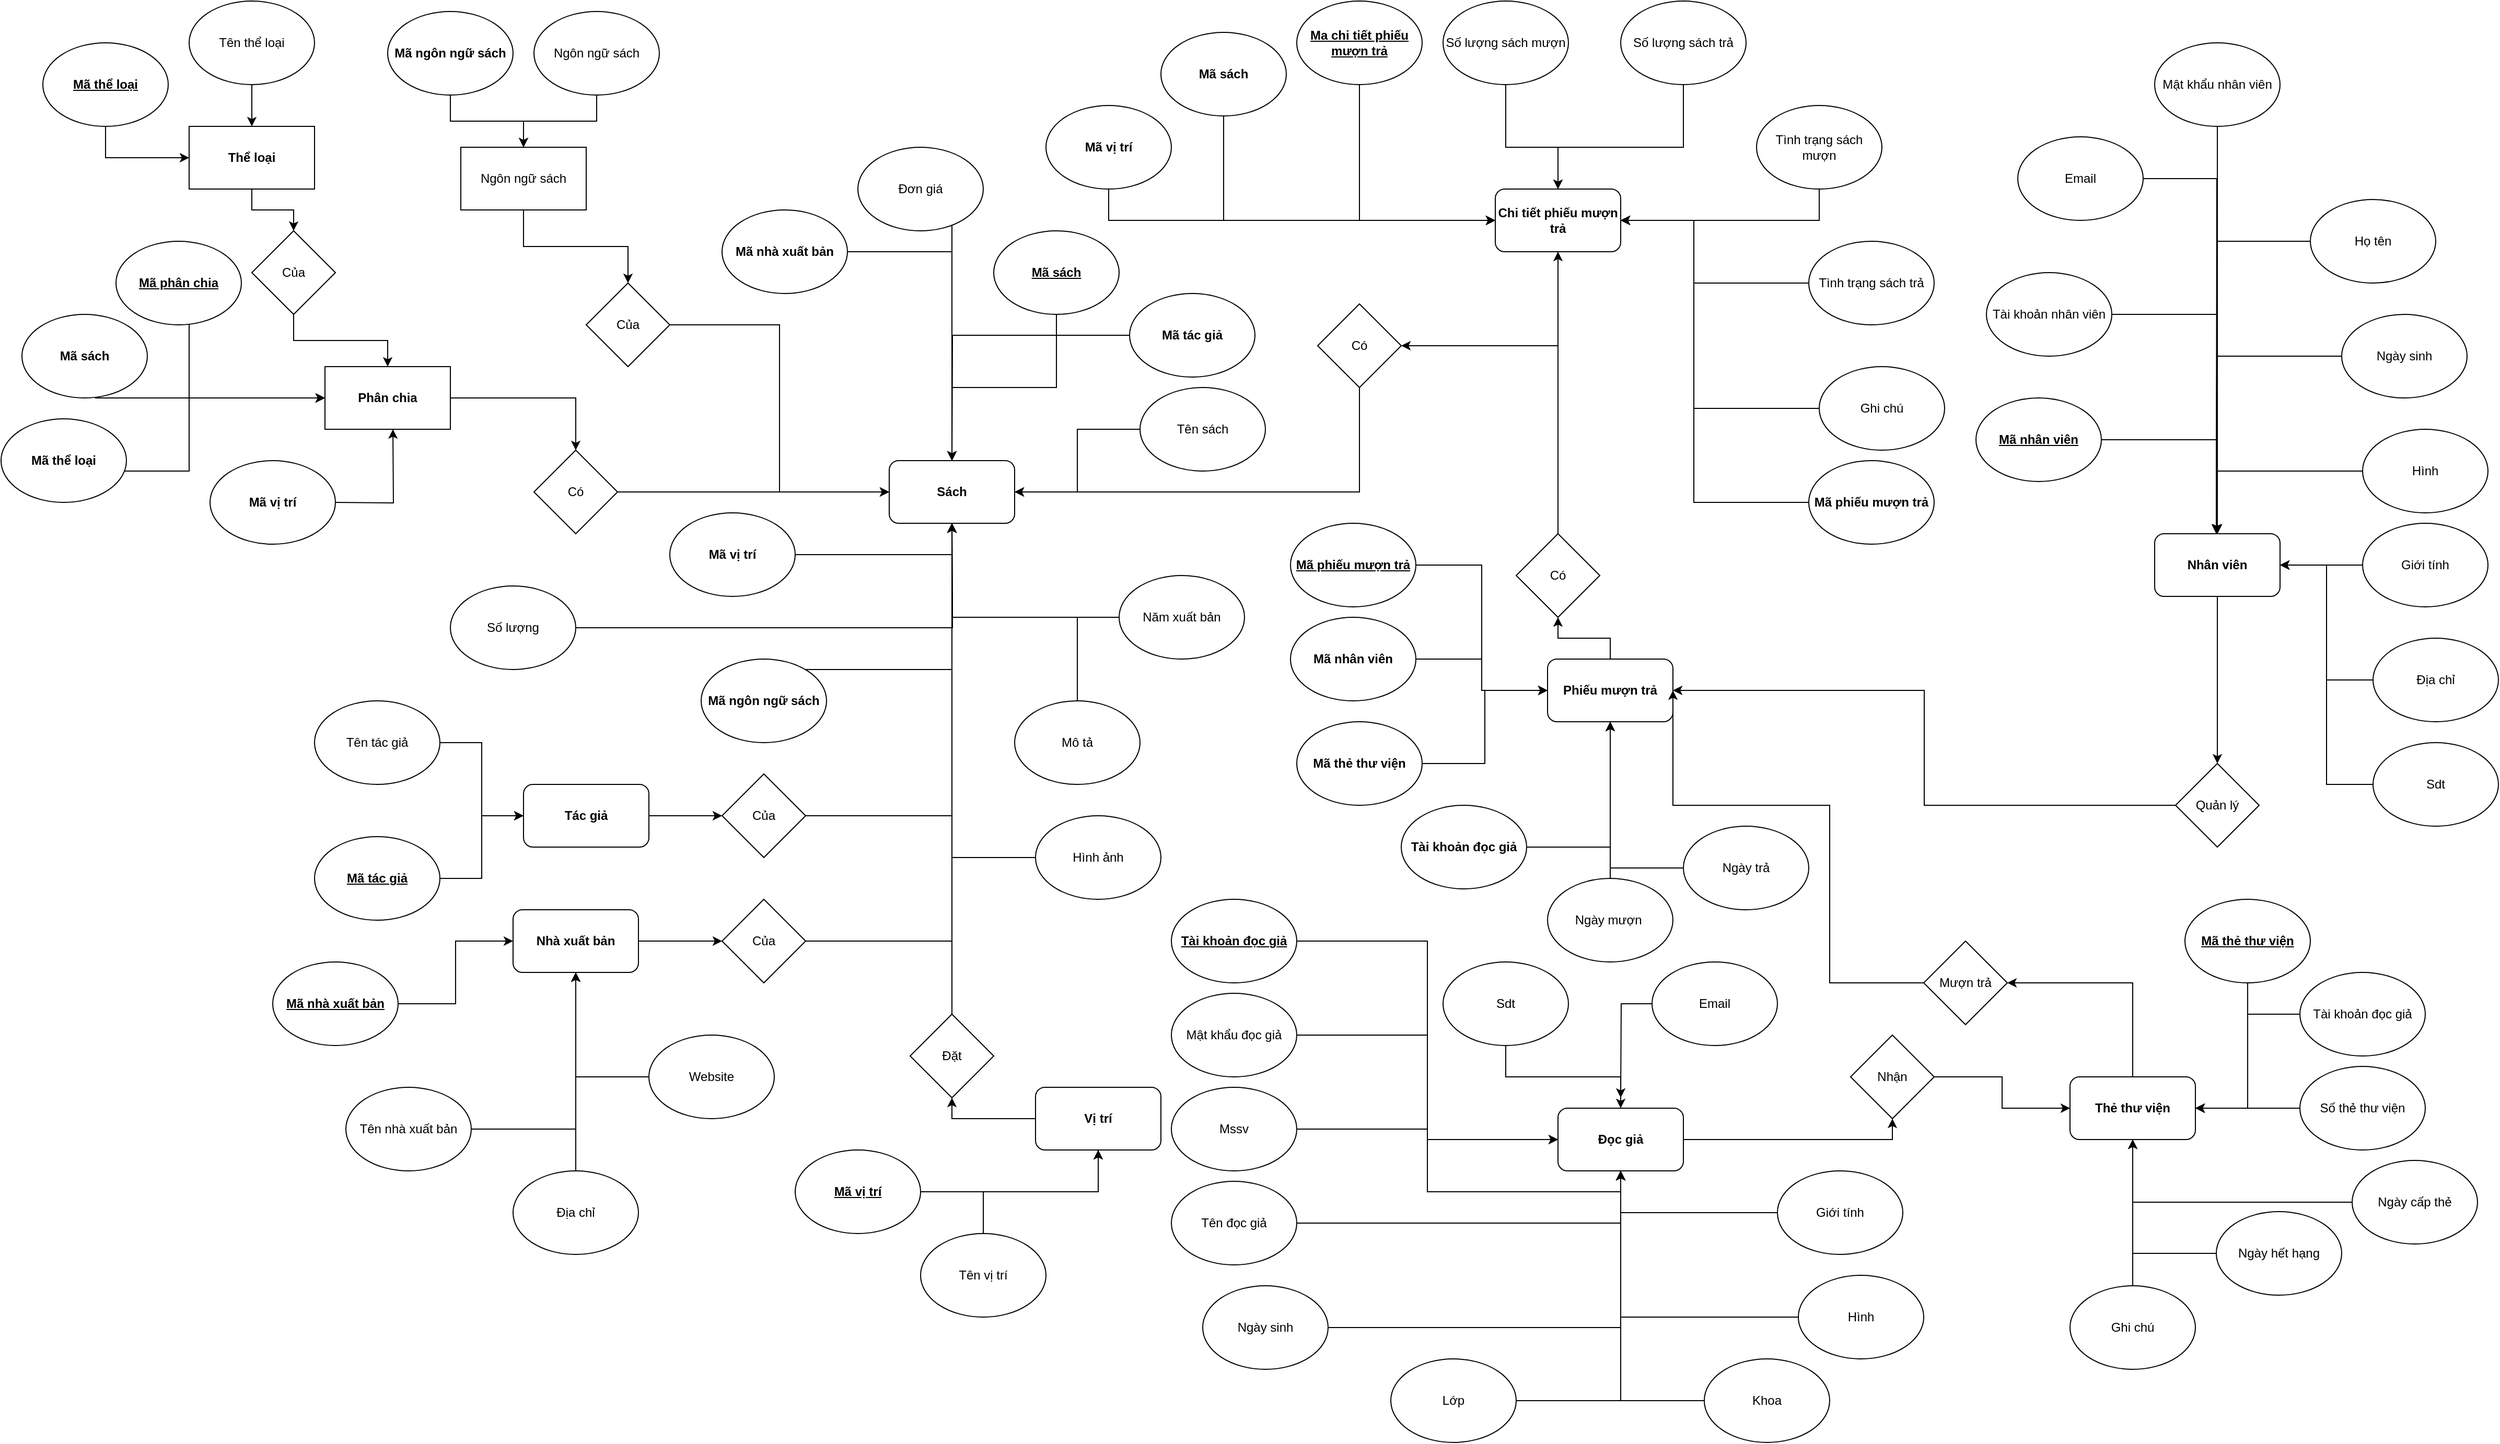 <mxfile version="22.0.8" type="github">
  <diagram name="Trang-1" id="xD8UBRLyf0xKCm8W2qHT">
    <mxGraphModel dx="3452" dy="1348" grid="1" gridSize="10" guides="1" tooltips="1" connect="1" arrows="1" fold="1" page="1" pageScale="1" pageWidth="827" pageHeight="1169" math="0" shadow="0">
      <root>
        <mxCell id="0" />
        <mxCell id="1" parent="0" />
        <mxCell id="CL3HyZAQwlX3TTWegW_m-13" style="edgeStyle=orthogonalEdgeStyle;rounded=0;orthogonalLoop=1;jettySize=auto;html=1;" edge="1" parent="1" source="CL3HyZAQwlX3TTWegW_m-1" target="CL3HyZAQwlX3TTWegW_m-5">
          <mxGeometry relative="1" as="geometry" />
        </mxCell>
        <mxCell id="CL3HyZAQwlX3TTWegW_m-1" value="&lt;b&gt;Thể loại&lt;/b&gt;" style="rounded=0;whiteSpace=wrap;html=1;" vertex="1" parent="1">
          <mxGeometry x="-640" y="130" width="120" height="60" as="geometry" />
        </mxCell>
        <mxCell id="CL3HyZAQwlX3TTWegW_m-12" style="edgeStyle=orthogonalEdgeStyle;rounded=0;orthogonalLoop=1;jettySize=auto;html=1;entryX=0.5;entryY=0;entryDx=0;entryDy=0;" edge="1" parent="1" source="CL3HyZAQwlX3TTWegW_m-2" target="CL3HyZAQwlX3TTWegW_m-1">
          <mxGeometry relative="1" as="geometry" />
        </mxCell>
        <mxCell id="CL3HyZAQwlX3TTWegW_m-2" value="Tên thể loại" style="ellipse;whiteSpace=wrap;html=1;" vertex="1" parent="1">
          <mxGeometry x="-640" y="10" width="120" height="80" as="geometry" />
        </mxCell>
        <mxCell id="CL3HyZAQwlX3TTWegW_m-11" style="edgeStyle=orthogonalEdgeStyle;rounded=0;orthogonalLoop=1;jettySize=auto;html=1;entryX=0;entryY=0.5;entryDx=0;entryDy=0;" edge="1" parent="1" source="CL3HyZAQwlX3TTWegW_m-4" target="CL3HyZAQwlX3TTWegW_m-1">
          <mxGeometry relative="1" as="geometry">
            <Array as="points">
              <mxPoint x="-720" y="160" />
            </Array>
          </mxGeometry>
        </mxCell>
        <mxCell id="CL3HyZAQwlX3TTWegW_m-4" value="&lt;u&gt;&lt;b&gt;Mã thể loại&lt;/b&gt;&lt;/u&gt;" style="ellipse;whiteSpace=wrap;html=1;" vertex="1" parent="1">
          <mxGeometry x="-780" y="50" width="120" height="80" as="geometry" />
        </mxCell>
        <mxCell id="CL3HyZAQwlX3TTWegW_m-14" style="edgeStyle=orthogonalEdgeStyle;rounded=0;orthogonalLoop=1;jettySize=auto;html=1;" edge="1" parent="1" source="CL3HyZAQwlX3TTWegW_m-5" target="CL3HyZAQwlX3TTWegW_m-6">
          <mxGeometry relative="1" as="geometry" />
        </mxCell>
        <mxCell id="CL3HyZAQwlX3TTWegW_m-5" value="Của" style="rhombus;whiteSpace=wrap;html=1;" vertex="1" parent="1">
          <mxGeometry x="-580" y="230" width="80" height="80" as="geometry" />
        </mxCell>
        <mxCell id="CL3HyZAQwlX3TTWegW_m-42" style="edgeStyle=orthogonalEdgeStyle;rounded=0;orthogonalLoop=1;jettySize=auto;html=1;" edge="1" parent="1" source="CL3HyZAQwlX3TTWegW_m-6" target="CL3HyZAQwlX3TTWegW_m-41">
          <mxGeometry relative="1" as="geometry" />
        </mxCell>
        <mxCell id="CL3HyZAQwlX3TTWegW_m-6" value="&lt;b&gt;Phân chia&lt;/b&gt;" style="rounded=0;whiteSpace=wrap;html=1;" vertex="1" parent="1">
          <mxGeometry x="-510" y="360" width="120" height="60" as="geometry" />
        </mxCell>
        <mxCell id="CL3HyZAQwlX3TTWegW_m-15" style="edgeStyle=orthogonalEdgeStyle;rounded=0;orthogonalLoop=1;jettySize=auto;html=1;entryX=0;entryY=0.5;entryDx=0;entryDy=0;" edge="1" parent="1" source="CL3HyZAQwlX3TTWegW_m-7" target="CL3HyZAQwlX3TTWegW_m-6">
          <mxGeometry relative="1" as="geometry">
            <Array as="points">
              <mxPoint x="-640" y="390" />
            </Array>
          </mxGeometry>
        </mxCell>
        <mxCell id="CL3HyZAQwlX3TTWegW_m-7" value="&lt;b&gt;&lt;u&gt;Mã phân chia&lt;/u&gt;&lt;/b&gt;" style="ellipse;whiteSpace=wrap;html=1;" vertex="1" parent="1">
          <mxGeometry x="-710" y="240" width="120" height="80" as="geometry" />
        </mxCell>
        <mxCell id="CL3HyZAQwlX3TTWegW_m-16" style="edgeStyle=orthogonalEdgeStyle;rounded=0;orthogonalLoop=1;jettySize=auto;html=1;" edge="1" parent="1">
          <mxGeometry relative="1" as="geometry">
            <mxPoint x="-510" y="390" as="targetPoint" />
            <mxPoint x="-730" y="390" as="sourcePoint" />
          </mxGeometry>
        </mxCell>
        <mxCell id="CL3HyZAQwlX3TTWegW_m-8" value="&lt;b&gt;Mã sách&lt;/b&gt;" style="ellipse;whiteSpace=wrap;html=1;" vertex="1" parent="1">
          <mxGeometry x="-800" y="310" width="120" height="80" as="geometry" />
        </mxCell>
        <mxCell id="CL3HyZAQwlX3TTWegW_m-17" style="edgeStyle=orthogonalEdgeStyle;rounded=0;orthogonalLoop=1;jettySize=auto;html=1;entryX=0;entryY=0.5;entryDx=0;entryDy=0;" edge="1" parent="1" source="CL3HyZAQwlX3TTWegW_m-9" target="CL3HyZAQwlX3TTWegW_m-6">
          <mxGeometry relative="1" as="geometry">
            <Array as="points">
              <mxPoint x="-640" y="460" />
              <mxPoint x="-640" y="390" />
            </Array>
          </mxGeometry>
        </mxCell>
        <mxCell id="CL3HyZAQwlX3TTWegW_m-9" value="&lt;b&gt;Mã thể loại&lt;/b&gt;" style="ellipse;whiteSpace=wrap;html=1;" vertex="1" parent="1">
          <mxGeometry x="-820" y="410" width="120" height="80" as="geometry" />
        </mxCell>
        <mxCell id="CL3HyZAQwlX3TTWegW_m-19" style="edgeStyle=orthogonalEdgeStyle;rounded=0;orthogonalLoop=1;jettySize=auto;html=1;entryX=0.5;entryY=1;entryDx=0;entryDy=0;" edge="1" parent="1">
          <mxGeometry relative="1" as="geometry">
            <mxPoint x="-500" y="490" as="sourcePoint" />
            <mxPoint x="-445" y="420" as="targetPoint" />
          </mxGeometry>
        </mxCell>
        <mxCell id="CL3HyZAQwlX3TTWegW_m-10" value="&lt;b&gt;Mã vị trí&lt;/b&gt;" style="ellipse;whiteSpace=wrap;html=1;" vertex="1" parent="1">
          <mxGeometry x="-620" y="450" width="120" height="80" as="geometry" />
        </mxCell>
        <mxCell id="CL3HyZAQwlX3TTWegW_m-38" style="edgeStyle=orthogonalEdgeStyle;rounded=0;orthogonalLoop=1;jettySize=auto;html=1;" edge="1" parent="1" source="CL3HyZAQwlX3TTWegW_m-20" target="CL3HyZAQwlX3TTWegW_m-37">
          <mxGeometry relative="1" as="geometry" />
        </mxCell>
        <mxCell id="CL3HyZAQwlX3TTWegW_m-20" value="Ngôn ngữ sách" style="rounded=0;whiteSpace=wrap;html=1;" vertex="1" parent="1">
          <mxGeometry x="-380" y="150" width="120" height="60" as="geometry" />
        </mxCell>
        <mxCell id="CL3HyZAQwlX3TTWegW_m-35" style="edgeStyle=orthogonalEdgeStyle;rounded=0;orthogonalLoop=1;jettySize=auto;html=1;" edge="1" parent="1" source="CL3HyZAQwlX3TTWegW_m-21" target="CL3HyZAQwlX3TTWegW_m-20">
          <mxGeometry relative="1" as="geometry" />
        </mxCell>
        <mxCell id="CL3HyZAQwlX3TTWegW_m-21" value="&lt;b&gt;Mã ngôn ngữ sách&lt;/b&gt;" style="ellipse;whiteSpace=wrap;html=1;" vertex="1" parent="1">
          <mxGeometry x="-450" y="20" width="120" height="80" as="geometry" />
        </mxCell>
        <mxCell id="CL3HyZAQwlX3TTWegW_m-36" style="edgeStyle=orthogonalEdgeStyle;rounded=0;orthogonalLoop=1;jettySize=auto;html=1;entryX=0.5;entryY=0;entryDx=0;entryDy=0;" edge="1" parent="1" source="CL3HyZAQwlX3TTWegW_m-22" target="CL3HyZAQwlX3TTWegW_m-20">
          <mxGeometry relative="1" as="geometry" />
        </mxCell>
        <mxCell id="CL3HyZAQwlX3TTWegW_m-22" value="Ngôn ngữ sách" style="ellipse;whiteSpace=wrap;html=1;" vertex="1" parent="1">
          <mxGeometry x="-310" y="20" width="120" height="80" as="geometry" />
        </mxCell>
        <mxCell id="CL3HyZAQwlX3TTWegW_m-23" value="&lt;b&gt;Sách&lt;/b&gt;" style="rounded=1;whiteSpace=wrap;html=1;" vertex="1" parent="1">
          <mxGeometry x="30" y="450" width="120" height="60" as="geometry" />
        </mxCell>
        <mxCell id="CL3HyZAQwlX3TTWegW_m-47" style="edgeStyle=orthogonalEdgeStyle;rounded=0;orthogonalLoop=1;jettySize=auto;html=1;entryX=0.5;entryY=0;entryDx=0;entryDy=0;" edge="1" parent="1" source="CL3HyZAQwlX3TTWegW_m-24" target="CL3HyZAQwlX3TTWegW_m-23">
          <mxGeometry relative="1" as="geometry" />
        </mxCell>
        <mxCell id="CL3HyZAQwlX3TTWegW_m-24" value="&lt;b&gt;&lt;u&gt;Mã sách&lt;/u&gt;&lt;/b&gt;" style="ellipse;whiteSpace=wrap;html=1;" vertex="1" parent="1">
          <mxGeometry x="130" y="230" width="120" height="80" as="geometry" />
        </mxCell>
        <mxCell id="CL3HyZAQwlX3TTWegW_m-48" style="edgeStyle=orthogonalEdgeStyle;rounded=0;orthogonalLoop=1;jettySize=auto;html=1;" edge="1" parent="1" source="CL3HyZAQwlX3TTWegW_m-25">
          <mxGeometry relative="1" as="geometry">
            <mxPoint x="90" y="450" as="targetPoint" />
          </mxGeometry>
        </mxCell>
        <mxCell id="CL3HyZAQwlX3TTWegW_m-25" value="&lt;b&gt;Mã tác giả&lt;/b&gt;" style="ellipse;whiteSpace=wrap;html=1;" vertex="1" parent="1">
          <mxGeometry x="260" y="290" width="120" height="80" as="geometry" />
        </mxCell>
        <mxCell id="CL3HyZAQwlX3TTWegW_m-49" style="edgeStyle=orthogonalEdgeStyle;rounded=0;orthogonalLoop=1;jettySize=auto;html=1;" edge="1" parent="1" source="CL3HyZAQwlX3TTWegW_m-26" target="CL3HyZAQwlX3TTWegW_m-23">
          <mxGeometry relative="1" as="geometry" />
        </mxCell>
        <mxCell id="CL3HyZAQwlX3TTWegW_m-26" value="Tên sách" style="ellipse;whiteSpace=wrap;html=1;" vertex="1" parent="1">
          <mxGeometry x="270" y="380" width="120" height="80" as="geometry" />
        </mxCell>
        <mxCell id="CL3HyZAQwlX3TTWegW_m-50" style="edgeStyle=orthogonalEdgeStyle;rounded=0;orthogonalLoop=1;jettySize=auto;html=1;exitX=0;exitY=0.5;exitDx=0;exitDy=0;" edge="1" parent="1" source="CL3HyZAQwlX3TTWegW_m-27">
          <mxGeometry relative="1" as="geometry">
            <mxPoint x="190" y="620" as="sourcePoint" />
            <mxPoint x="90" y="510" as="targetPoint" />
          </mxGeometry>
        </mxCell>
        <mxCell id="CL3HyZAQwlX3TTWegW_m-27" value="Năm xuất bản" style="ellipse;whiteSpace=wrap;html=1;" vertex="1" parent="1">
          <mxGeometry x="250" y="560" width="120" height="80" as="geometry" />
        </mxCell>
        <mxCell id="CL3HyZAQwlX3TTWegW_m-46" style="edgeStyle=orthogonalEdgeStyle;rounded=0;orthogonalLoop=1;jettySize=auto;html=1;entryX=0.5;entryY=0;entryDx=0;entryDy=0;" edge="1" parent="1" source="CL3HyZAQwlX3TTWegW_m-28" target="CL3HyZAQwlX3TTWegW_m-23">
          <mxGeometry relative="1" as="geometry">
            <Array as="points">
              <mxPoint x="90" y="280" />
              <mxPoint x="90" y="280" />
            </Array>
          </mxGeometry>
        </mxCell>
        <mxCell id="CL3HyZAQwlX3TTWegW_m-28" value="Đơn giá" style="ellipse;whiteSpace=wrap;html=1;" vertex="1" parent="1">
          <mxGeometry y="150" width="120" height="80" as="geometry" />
        </mxCell>
        <mxCell id="CL3HyZAQwlX3TTWegW_m-54" style="edgeStyle=orthogonalEdgeStyle;rounded=0;orthogonalLoop=1;jettySize=auto;html=1;entryX=0.5;entryY=1;entryDx=0;entryDy=0;" edge="1" parent="1" source="CL3HyZAQwlX3TTWegW_m-29" target="CL3HyZAQwlX3TTWegW_m-23">
          <mxGeometry relative="1" as="geometry" />
        </mxCell>
        <mxCell id="CL3HyZAQwlX3TTWegW_m-29" value="Hình ảnh" style="ellipse;whiteSpace=wrap;html=1;" vertex="1" parent="1">
          <mxGeometry x="170" y="790" width="120" height="80" as="geometry" />
        </mxCell>
        <mxCell id="CL3HyZAQwlX3TTWegW_m-51" style="edgeStyle=orthogonalEdgeStyle;rounded=0;orthogonalLoop=1;jettySize=auto;html=1;entryX=0.5;entryY=1;entryDx=0;entryDy=0;" edge="1" parent="1" source="CL3HyZAQwlX3TTWegW_m-30" target="CL3HyZAQwlX3TTWegW_m-23">
          <mxGeometry relative="1" as="geometry">
            <Array as="points">
              <mxPoint x="210" y="600" />
              <mxPoint x="90" y="600" />
            </Array>
          </mxGeometry>
        </mxCell>
        <mxCell id="CL3HyZAQwlX3TTWegW_m-30" value="Mô tả" style="ellipse;whiteSpace=wrap;html=1;" vertex="1" parent="1">
          <mxGeometry x="150" y="680" width="120" height="80" as="geometry" />
        </mxCell>
        <mxCell id="CL3HyZAQwlX3TTWegW_m-55" style="edgeStyle=orthogonalEdgeStyle;rounded=0;orthogonalLoop=1;jettySize=auto;html=1;" edge="1" parent="1" source="CL3HyZAQwlX3TTWegW_m-31">
          <mxGeometry relative="1" as="geometry">
            <mxPoint x="90" y="510" as="targetPoint" />
          </mxGeometry>
        </mxCell>
        <mxCell id="CL3HyZAQwlX3TTWegW_m-31" value="Số lượng" style="ellipse;whiteSpace=wrap;html=1;" vertex="1" parent="1">
          <mxGeometry x="-390" y="570" width="120" height="80" as="geometry" />
        </mxCell>
        <mxCell id="CL3HyZAQwlX3TTWegW_m-52" style="edgeStyle=orthogonalEdgeStyle;rounded=0;orthogonalLoop=1;jettySize=auto;html=1;entryX=0.5;entryY=1;entryDx=0;entryDy=0;" edge="1" parent="1" source="CL3HyZAQwlX3TTWegW_m-32" target="CL3HyZAQwlX3TTWegW_m-23">
          <mxGeometry relative="1" as="geometry">
            <Array as="points">
              <mxPoint x="90" y="650" />
              <mxPoint x="90" y="650" />
            </Array>
          </mxGeometry>
        </mxCell>
        <mxCell id="CL3HyZAQwlX3TTWegW_m-32" value="&lt;b&gt;Mã ngôn ngữ sách&lt;/b&gt;" style="ellipse;whiteSpace=wrap;html=1;" vertex="1" parent="1">
          <mxGeometry x="-150" y="640" width="120" height="80" as="geometry" />
        </mxCell>
        <mxCell id="CL3HyZAQwlX3TTWegW_m-53" style="edgeStyle=orthogonalEdgeStyle;rounded=0;orthogonalLoop=1;jettySize=auto;html=1;entryX=0.5;entryY=1;entryDx=0;entryDy=0;" edge="1" parent="1" source="CL3HyZAQwlX3TTWegW_m-33" target="CL3HyZAQwlX3TTWegW_m-23">
          <mxGeometry relative="1" as="geometry" />
        </mxCell>
        <mxCell id="CL3HyZAQwlX3TTWegW_m-33" value="&lt;b&gt;Mã vị trí&lt;/b&gt;" style="ellipse;whiteSpace=wrap;html=1;" vertex="1" parent="1">
          <mxGeometry x="-180" y="500" width="120" height="80" as="geometry" />
        </mxCell>
        <mxCell id="CL3HyZAQwlX3TTWegW_m-45" style="edgeStyle=orthogonalEdgeStyle;rounded=0;orthogonalLoop=1;jettySize=auto;html=1;" edge="1" parent="1" source="CL3HyZAQwlX3TTWegW_m-34" target="CL3HyZAQwlX3TTWegW_m-23">
          <mxGeometry relative="1" as="geometry" />
        </mxCell>
        <mxCell id="CL3HyZAQwlX3TTWegW_m-34" value="&lt;b&gt;Mã nhà xuất bản&lt;/b&gt;" style="ellipse;whiteSpace=wrap;html=1;" vertex="1" parent="1">
          <mxGeometry x="-130" y="210" width="120" height="80" as="geometry" />
        </mxCell>
        <mxCell id="CL3HyZAQwlX3TTWegW_m-39" style="edgeStyle=orthogonalEdgeStyle;rounded=0;orthogonalLoop=1;jettySize=auto;html=1;entryX=0;entryY=0.5;entryDx=0;entryDy=0;" edge="1" parent="1" source="CL3HyZAQwlX3TTWegW_m-37" target="CL3HyZAQwlX3TTWegW_m-23">
          <mxGeometry relative="1" as="geometry" />
        </mxCell>
        <mxCell id="CL3HyZAQwlX3TTWegW_m-37" value="Của" style="rhombus;whiteSpace=wrap;html=1;" vertex="1" parent="1">
          <mxGeometry x="-260" y="280" width="80" height="80" as="geometry" />
        </mxCell>
        <mxCell id="CL3HyZAQwlX3TTWegW_m-44" style="edgeStyle=orthogonalEdgeStyle;rounded=0;orthogonalLoop=1;jettySize=auto;html=1;entryX=0;entryY=0.5;entryDx=0;entryDy=0;" edge="1" parent="1" source="CL3HyZAQwlX3TTWegW_m-41" target="CL3HyZAQwlX3TTWegW_m-23">
          <mxGeometry relative="1" as="geometry" />
        </mxCell>
        <mxCell id="CL3HyZAQwlX3TTWegW_m-41" value="Có" style="rhombus;whiteSpace=wrap;html=1;" vertex="1" parent="1">
          <mxGeometry x="-310" y="440" width="80" height="80" as="geometry" />
        </mxCell>
        <mxCell id="CL3HyZAQwlX3TTWegW_m-82" style="edgeStyle=orthogonalEdgeStyle;rounded=0;orthogonalLoop=1;jettySize=auto;html=1;entryX=0;entryY=0.5;entryDx=0;entryDy=0;" edge="1" parent="1" source="CL3HyZAQwlX3TTWegW_m-56" target="CL3HyZAQwlX3TTWegW_m-79">
          <mxGeometry relative="1" as="geometry" />
        </mxCell>
        <mxCell id="CL3HyZAQwlX3TTWegW_m-56" value="&lt;b&gt;Tác giả&lt;/b&gt;" style="rounded=1;whiteSpace=wrap;html=1;" vertex="1" parent="1">
          <mxGeometry x="-320" y="760" width="120" height="60" as="geometry" />
        </mxCell>
        <mxCell id="CL3HyZAQwlX3TTWegW_m-60" style="edgeStyle=orthogonalEdgeStyle;rounded=0;orthogonalLoop=1;jettySize=auto;html=1;" edge="1" parent="1" source="CL3HyZAQwlX3TTWegW_m-57" target="CL3HyZAQwlX3TTWegW_m-56">
          <mxGeometry relative="1" as="geometry" />
        </mxCell>
        <mxCell id="CL3HyZAQwlX3TTWegW_m-57" value="&lt;b&gt;&lt;u&gt;Mã tác giả&lt;/u&gt;&lt;/b&gt;" style="ellipse;whiteSpace=wrap;html=1;" vertex="1" parent="1">
          <mxGeometry x="-520" y="810" width="120" height="80" as="geometry" />
        </mxCell>
        <mxCell id="CL3HyZAQwlX3TTWegW_m-59" style="edgeStyle=orthogonalEdgeStyle;rounded=0;orthogonalLoop=1;jettySize=auto;html=1;" edge="1" parent="1" source="CL3HyZAQwlX3TTWegW_m-58" target="CL3HyZAQwlX3TTWegW_m-56">
          <mxGeometry relative="1" as="geometry" />
        </mxCell>
        <mxCell id="CL3HyZAQwlX3TTWegW_m-58" value="Tên tác giả" style="ellipse;whiteSpace=wrap;html=1;" vertex="1" parent="1">
          <mxGeometry x="-520" y="680" width="120" height="80" as="geometry" />
        </mxCell>
        <mxCell id="CL3HyZAQwlX3TTWegW_m-84" style="edgeStyle=orthogonalEdgeStyle;rounded=0;orthogonalLoop=1;jettySize=auto;html=1;" edge="1" parent="1" source="CL3HyZAQwlX3TTWegW_m-61" target="CL3HyZAQwlX3TTWegW_m-80">
          <mxGeometry relative="1" as="geometry" />
        </mxCell>
        <mxCell id="CL3HyZAQwlX3TTWegW_m-61" value="&lt;b&gt;Nhà xuất bản&lt;/b&gt;" style="rounded=1;whiteSpace=wrap;html=1;" vertex="1" parent="1">
          <mxGeometry x="-330" y="880" width="120" height="60" as="geometry" />
        </mxCell>
        <mxCell id="CL3HyZAQwlX3TTWegW_m-68" style="edgeStyle=orthogonalEdgeStyle;rounded=0;orthogonalLoop=1;jettySize=auto;html=1;entryX=0;entryY=0.5;entryDx=0;entryDy=0;" edge="1" parent="1" source="CL3HyZAQwlX3TTWegW_m-62" target="CL3HyZAQwlX3TTWegW_m-61">
          <mxGeometry relative="1" as="geometry" />
        </mxCell>
        <mxCell id="CL3HyZAQwlX3TTWegW_m-62" value="&lt;b&gt;&lt;u&gt;Mã nhà xuất bản&lt;/u&gt;&lt;/b&gt;" style="ellipse;whiteSpace=wrap;html=1;" vertex="1" parent="1">
          <mxGeometry x="-560" y="930" width="120" height="80" as="geometry" />
        </mxCell>
        <mxCell id="CL3HyZAQwlX3TTWegW_m-69" style="edgeStyle=orthogonalEdgeStyle;rounded=0;orthogonalLoop=1;jettySize=auto;html=1;" edge="1" parent="1" source="CL3HyZAQwlX3TTWegW_m-63" target="CL3HyZAQwlX3TTWegW_m-61">
          <mxGeometry relative="1" as="geometry" />
        </mxCell>
        <mxCell id="CL3HyZAQwlX3TTWegW_m-63" value="Tên nhà xuất bản" style="ellipse;whiteSpace=wrap;html=1;" vertex="1" parent="1">
          <mxGeometry x="-490" y="1050" width="120" height="80" as="geometry" />
        </mxCell>
        <mxCell id="CL3HyZAQwlX3TTWegW_m-70" style="edgeStyle=orthogonalEdgeStyle;rounded=0;orthogonalLoop=1;jettySize=auto;html=1;entryX=0.5;entryY=1;entryDx=0;entryDy=0;" edge="1" parent="1" source="CL3HyZAQwlX3TTWegW_m-64" target="CL3HyZAQwlX3TTWegW_m-61">
          <mxGeometry relative="1" as="geometry" />
        </mxCell>
        <mxCell id="CL3HyZAQwlX3TTWegW_m-64" value="Địa chỉ" style="ellipse;whiteSpace=wrap;html=1;" vertex="1" parent="1">
          <mxGeometry x="-330" y="1130" width="120" height="80" as="geometry" />
        </mxCell>
        <mxCell id="CL3HyZAQwlX3TTWegW_m-71" style="edgeStyle=orthogonalEdgeStyle;rounded=0;orthogonalLoop=1;jettySize=auto;html=1;entryX=0.5;entryY=1;entryDx=0;entryDy=0;" edge="1" parent="1" source="CL3HyZAQwlX3TTWegW_m-65" target="CL3HyZAQwlX3TTWegW_m-61">
          <mxGeometry relative="1" as="geometry">
            <mxPoint x="-430" y="1090.0" as="targetPoint" />
          </mxGeometry>
        </mxCell>
        <mxCell id="CL3HyZAQwlX3TTWegW_m-65" value="Website" style="ellipse;whiteSpace=wrap;html=1;" vertex="1" parent="1">
          <mxGeometry x="-200" y="1000" width="120" height="80" as="geometry" />
        </mxCell>
        <mxCell id="CL3HyZAQwlX3TTWegW_m-86" style="edgeStyle=orthogonalEdgeStyle;rounded=0;orthogonalLoop=1;jettySize=auto;html=1;entryX=0.5;entryY=1;entryDx=0;entryDy=0;" edge="1" parent="1" source="CL3HyZAQwlX3TTWegW_m-67" target="CL3HyZAQwlX3TTWegW_m-81">
          <mxGeometry relative="1" as="geometry" />
        </mxCell>
        <mxCell id="CL3HyZAQwlX3TTWegW_m-67" value="&lt;b&gt;Vị trí&lt;/b&gt;" style="rounded=1;whiteSpace=wrap;html=1;" vertex="1" parent="1">
          <mxGeometry x="170" y="1050" width="120" height="60" as="geometry" />
        </mxCell>
        <mxCell id="CL3HyZAQwlX3TTWegW_m-76" style="edgeStyle=orthogonalEdgeStyle;rounded=0;orthogonalLoop=1;jettySize=auto;html=1;entryX=0.5;entryY=1;entryDx=0;entryDy=0;" edge="1" parent="1" source="CL3HyZAQwlX3TTWegW_m-74" target="CL3HyZAQwlX3TTWegW_m-67">
          <mxGeometry relative="1" as="geometry" />
        </mxCell>
        <mxCell id="CL3HyZAQwlX3TTWegW_m-74" value="&lt;b&gt;&lt;u&gt;Mã vị trí&lt;/u&gt;&lt;/b&gt;" style="ellipse;whiteSpace=wrap;html=1;" vertex="1" parent="1">
          <mxGeometry x="-60" y="1110" width="120" height="80" as="geometry" />
        </mxCell>
        <mxCell id="CL3HyZAQwlX3TTWegW_m-88" style="edgeStyle=orthogonalEdgeStyle;rounded=0;orthogonalLoop=1;jettySize=auto;html=1;entryX=0.5;entryY=1;entryDx=0;entryDy=0;" edge="1" parent="1" source="CL3HyZAQwlX3TTWegW_m-75" target="CL3HyZAQwlX3TTWegW_m-67">
          <mxGeometry relative="1" as="geometry" />
        </mxCell>
        <mxCell id="CL3HyZAQwlX3TTWegW_m-75" value="Tên vị trí" style="ellipse;whiteSpace=wrap;html=1;" vertex="1" parent="1">
          <mxGeometry x="60" y="1190" width="120" height="80" as="geometry" />
        </mxCell>
        <mxCell id="CL3HyZAQwlX3TTWegW_m-83" style="edgeStyle=orthogonalEdgeStyle;rounded=0;orthogonalLoop=1;jettySize=auto;html=1;entryX=0.5;entryY=1;entryDx=0;entryDy=0;" edge="1" parent="1" source="CL3HyZAQwlX3TTWegW_m-79" target="CL3HyZAQwlX3TTWegW_m-23">
          <mxGeometry relative="1" as="geometry" />
        </mxCell>
        <mxCell id="CL3HyZAQwlX3TTWegW_m-79" value="Của" style="rhombus;whiteSpace=wrap;html=1;" vertex="1" parent="1">
          <mxGeometry x="-130" y="750" width="80" height="80" as="geometry" />
        </mxCell>
        <mxCell id="CL3HyZAQwlX3TTWegW_m-85" style="edgeStyle=orthogonalEdgeStyle;rounded=0;orthogonalLoop=1;jettySize=auto;html=1;entryX=0.5;entryY=1;entryDx=0;entryDy=0;" edge="1" parent="1" source="CL3HyZAQwlX3TTWegW_m-80" target="CL3HyZAQwlX3TTWegW_m-23">
          <mxGeometry relative="1" as="geometry" />
        </mxCell>
        <mxCell id="CL3HyZAQwlX3TTWegW_m-80" value="Của" style="rhombus;whiteSpace=wrap;html=1;" vertex="1" parent="1">
          <mxGeometry x="-130" y="870" width="80" height="80" as="geometry" />
        </mxCell>
        <mxCell id="CL3HyZAQwlX3TTWegW_m-87" style="edgeStyle=orthogonalEdgeStyle;rounded=0;orthogonalLoop=1;jettySize=auto;html=1;entryX=0.5;entryY=1;entryDx=0;entryDy=0;" edge="1" parent="1" source="CL3HyZAQwlX3TTWegW_m-81" target="CL3HyZAQwlX3TTWegW_m-23">
          <mxGeometry relative="1" as="geometry" />
        </mxCell>
        <mxCell id="CL3HyZAQwlX3TTWegW_m-81" value="Đặt" style="rhombus;whiteSpace=wrap;html=1;" vertex="1" parent="1">
          <mxGeometry x="50" y="980" width="80" height="80" as="geometry" />
        </mxCell>
        <mxCell id="CL3HyZAQwlX3TTWegW_m-111" style="edgeStyle=orthogonalEdgeStyle;rounded=0;orthogonalLoop=1;jettySize=auto;html=1;entryX=1;entryY=0.5;entryDx=0;entryDy=0;" edge="1" parent="1" source="CL3HyZAQwlX3TTWegW_m-89" target="CL3HyZAQwlX3TTWegW_m-110">
          <mxGeometry relative="1" as="geometry">
            <Array as="points">
              <mxPoint x="670" y="340" />
            </Array>
          </mxGeometry>
        </mxCell>
        <mxCell id="CL3HyZAQwlX3TTWegW_m-89" value="&lt;b&gt;Chi tiết phiếu mượn trả&lt;/b&gt;" style="rounded=1;whiteSpace=wrap;html=1;" vertex="1" parent="1">
          <mxGeometry x="610" y="190" width="120" height="60" as="geometry" />
        </mxCell>
        <mxCell id="CL3HyZAQwlX3TTWegW_m-102" style="edgeStyle=orthogonalEdgeStyle;rounded=0;orthogonalLoop=1;jettySize=auto;html=1;entryX=0;entryY=0.5;entryDx=0;entryDy=0;" edge="1" parent="1" source="CL3HyZAQwlX3TTWegW_m-90" target="CL3HyZAQwlX3TTWegW_m-89">
          <mxGeometry relative="1" as="geometry">
            <Array as="points">
              <mxPoint x="480" y="220" />
            </Array>
          </mxGeometry>
        </mxCell>
        <mxCell id="CL3HyZAQwlX3TTWegW_m-90" value="&lt;b&gt;&lt;u&gt;Ma chi tiết phiếu mượn trả&lt;/u&gt;&lt;/b&gt;" style="ellipse;whiteSpace=wrap;html=1;" vertex="1" parent="1">
          <mxGeometry x="420" y="10" width="120" height="80" as="geometry" />
        </mxCell>
        <mxCell id="CL3HyZAQwlX3TTWegW_m-100" style="edgeStyle=orthogonalEdgeStyle;rounded=0;orthogonalLoop=1;jettySize=auto;html=1;entryX=0;entryY=0.5;entryDx=0;entryDy=0;" edge="1" parent="1" source="CL3HyZAQwlX3TTWegW_m-91" target="CL3HyZAQwlX3TTWegW_m-89">
          <mxGeometry relative="1" as="geometry">
            <Array as="points">
              <mxPoint x="350" y="220" />
            </Array>
          </mxGeometry>
        </mxCell>
        <mxCell id="CL3HyZAQwlX3TTWegW_m-91" value="&lt;b&gt;Mã sách&lt;/b&gt;" style="ellipse;whiteSpace=wrap;html=1;" vertex="1" parent="1">
          <mxGeometry x="290" y="40" width="120" height="80" as="geometry" />
        </mxCell>
        <mxCell id="CL3HyZAQwlX3TTWegW_m-101" style="edgeStyle=orthogonalEdgeStyle;rounded=0;orthogonalLoop=1;jettySize=auto;html=1;entryX=0;entryY=0.5;entryDx=0;entryDy=0;" edge="1" parent="1" source="CL3HyZAQwlX3TTWegW_m-92" target="CL3HyZAQwlX3TTWegW_m-89">
          <mxGeometry relative="1" as="geometry">
            <Array as="points">
              <mxPoint x="240" y="220" />
            </Array>
          </mxGeometry>
        </mxCell>
        <mxCell id="CL3HyZAQwlX3TTWegW_m-92" value="&lt;b&gt;Mã vị trí&lt;/b&gt;" style="ellipse;whiteSpace=wrap;html=1;" vertex="1" parent="1">
          <mxGeometry x="180" y="110" width="120" height="80" as="geometry" />
        </mxCell>
        <mxCell id="CL3HyZAQwlX3TTWegW_m-108" style="edgeStyle=orthogonalEdgeStyle;rounded=0;orthogonalLoop=1;jettySize=auto;html=1;entryX=1;entryY=0.5;entryDx=0;entryDy=0;" edge="1" parent="1" source="CL3HyZAQwlX3TTWegW_m-93" target="CL3HyZAQwlX3TTWegW_m-89">
          <mxGeometry relative="1" as="geometry">
            <Array as="points">
              <mxPoint x="800" y="220" />
            </Array>
          </mxGeometry>
        </mxCell>
        <mxCell id="CL3HyZAQwlX3TTWegW_m-93" value="&lt;b&gt;Mã phiếu mượn trả&lt;/b&gt;" style="ellipse;whiteSpace=wrap;html=1;" vertex="1" parent="1">
          <mxGeometry x="910" y="450" width="120" height="80" as="geometry" />
        </mxCell>
        <mxCell id="CL3HyZAQwlX3TTWegW_m-103" style="edgeStyle=orthogonalEdgeStyle;rounded=0;orthogonalLoop=1;jettySize=auto;html=1;" edge="1" parent="1" source="CL3HyZAQwlX3TTWegW_m-94" target="CL3HyZAQwlX3TTWegW_m-89">
          <mxGeometry relative="1" as="geometry">
            <Array as="points">
              <mxPoint x="620" y="150" />
              <mxPoint x="670" y="150" />
            </Array>
          </mxGeometry>
        </mxCell>
        <mxCell id="CL3HyZAQwlX3TTWegW_m-94" value="Số lượng sách mượn" style="ellipse;whiteSpace=wrap;html=1;" vertex="1" parent="1">
          <mxGeometry x="560" y="10" width="120" height="80" as="geometry" />
        </mxCell>
        <mxCell id="CL3HyZAQwlX3TTWegW_m-104" style="edgeStyle=orthogonalEdgeStyle;rounded=0;orthogonalLoop=1;jettySize=auto;html=1;entryX=0.5;entryY=0;entryDx=0;entryDy=0;" edge="1" parent="1" source="CL3HyZAQwlX3TTWegW_m-95" target="CL3HyZAQwlX3TTWegW_m-89">
          <mxGeometry relative="1" as="geometry">
            <Array as="points">
              <mxPoint x="790" y="150" />
              <mxPoint x="670" y="150" />
            </Array>
          </mxGeometry>
        </mxCell>
        <mxCell id="CL3HyZAQwlX3TTWegW_m-95" value="Số lượng sách trả" style="ellipse;whiteSpace=wrap;html=1;" vertex="1" parent="1">
          <mxGeometry x="730" y="10" width="120" height="80" as="geometry" />
        </mxCell>
        <mxCell id="CL3HyZAQwlX3TTWegW_m-105" style="edgeStyle=orthogonalEdgeStyle;rounded=0;orthogonalLoop=1;jettySize=auto;html=1;entryX=1;entryY=0.5;entryDx=0;entryDy=0;" edge="1" parent="1" source="CL3HyZAQwlX3TTWegW_m-96" target="CL3HyZAQwlX3TTWegW_m-89">
          <mxGeometry relative="1" as="geometry">
            <Array as="points">
              <mxPoint x="920" y="220" />
            </Array>
          </mxGeometry>
        </mxCell>
        <mxCell id="CL3HyZAQwlX3TTWegW_m-96" value="Tình trạng sách mượn" style="ellipse;whiteSpace=wrap;html=1;" vertex="1" parent="1">
          <mxGeometry x="860" y="110" width="120" height="80" as="geometry" />
        </mxCell>
        <mxCell id="CL3HyZAQwlX3TTWegW_m-106" style="edgeStyle=orthogonalEdgeStyle;rounded=0;orthogonalLoop=1;jettySize=auto;html=1;entryX=1;entryY=0.5;entryDx=0;entryDy=0;" edge="1" parent="1" source="CL3HyZAQwlX3TTWegW_m-97" target="CL3HyZAQwlX3TTWegW_m-89">
          <mxGeometry relative="1" as="geometry">
            <Array as="points">
              <mxPoint x="800" y="280" />
              <mxPoint x="800" y="220" />
            </Array>
          </mxGeometry>
        </mxCell>
        <mxCell id="CL3HyZAQwlX3TTWegW_m-97" value="Tình trạng sách trả" style="ellipse;whiteSpace=wrap;html=1;" vertex="1" parent="1">
          <mxGeometry x="910" y="240" width="120" height="80" as="geometry" />
        </mxCell>
        <mxCell id="CL3HyZAQwlX3TTWegW_m-109" style="edgeStyle=orthogonalEdgeStyle;rounded=0;orthogonalLoop=1;jettySize=auto;html=1;entryX=1;entryY=0.5;entryDx=0;entryDy=0;" edge="1" parent="1" source="CL3HyZAQwlX3TTWegW_m-98" target="CL3HyZAQwlX3TTWegW_m-89">
          <mxGeometry relative="1" as="geometry">
            <Array as="points">
              <mxPoint x="800" y="400" />
              <mxPoint x="800" y="220" />
            </Array>
          </mxGeometry>
        </mxCell>
        <mxCell id="CL3HyZAQwlX3TTWegW_m-98" value="Ghi chú" style="ellipse;whiteSpace=wrap;html=1;" vertex="1" parent="1">
          <mxGeometry x="920" y="360" width="120" height="80" as="geometry" />
        </mxCell>
        <mxCell id="CL3HyZAQwlX3TTWegW_m-112" style="edgeStyle=orthogonalEdgeStyle;rounded=0;orthogonalLoop=1;jettySize=auto;html=1;entryX=1;entryY=0.5;entryDx=0;entryDy=0;" edge="1" parent="1" source="CL3HyZAQwlX3TTWegW_m-110" target="CL3HyZAQwlX3TTWegW_m-23">
          <mxGeometry relative="1" as="geometry">
            <Array as="points">
              <mxPoint x="480" y="480" />
            </Array>
          </mxGeometry>
        </mxCell>
        <mxCell id="CL3HyZAQwlX3TTWegW_m-110" value="Có" style="rhombus;whiteSpace=wrap;html=1;" vertex="1" parent="1">
          <mxGeometry x="440" y="300" width="80" height="80" as="geometry" />
        </mxCell>
        <mxCell id="CL3HyZAQwlX3TTWegW_m-128" style="edgeStyle=orthogonalEdgeStyle;rounded=0;orthogonalLoop=1;jettySize=auto;html=1;entryX=0.5;entryY=1;entryDx=0;entryDy=0;" edge="1" parent="1" source="CL3HyZAQwlX3TTWegW_m-113" target="CL3HyZAQwlX3TTWegW_m-126">
          <mxGeometry relative="1" as="geometry" />
        </mxCell>
        <mxCell id="CL3HyZAQwlX3TTWegW_m-113" value="&lt;b&gt;Phiếu mượn trả&lt;/b&gt;" style="rounded=1;whiteSpace=wrap;html=1;" vertex="1" parent="1">
          <mxGeometry x="660" y="640" width="120" height="60" as="geometry" />
        </mxCell>
        <mxCell id="CL3HyZAQwlX3TTWegW_m-120" style="edgeStyle=orthogonalEdgeStyle;rounded=0;orthogonalLoop=1;jettySize=auto;html=1;entryX=0;entryY=0.5;entryDx=0;entryDy=0;" edge="1" parent="1" source="CL3HyZAQwlX3TTWegW_m-114" target="CL3HyZAQwlX3TTWegW_m-113">
          <mxGeometry relative="1" as="geometry" />
        </mxCell>
        <mxCell id="CL3HyZAQwlX3TTWegW_m-114" value="&lt;b&gt;&lt;u&gt;Mã phiếu mượn trả&lt;/u&gt;&lt;/b&gt;" style="ellipse;whiteSpace=wrap;html=1;" vertex="1" parent="1">
          <mxGeometry x="414" y="510" width="120" height="80" as="geometry" />
        </mxCell>
        <mxCell id="CL3HyZAQwlX3TTWegW_m-121" style="edgeStyle=orthogonalEdgeStyle;rounded=0;orthogonalLoop=1;jettySize=auto;html=1;entryX=0;entryY=0.5;entryDx=0;entryDy=0;" edge="1" parent="1" source="CL3HyZAQwlX3TTWegW_m-115" target="CL3HyZAQwlX3TTWegW_m-113">
          <mxGeometry relative="1" as="geometry" />
        </mxCell>
        <mxCell id="CL3HyZAQwlX3TTWegW_m-115" value="&lt;b&gt;Mã nhân viên&lt;/b&gt;" style="ellipse;whiteSpace=wrap;html=1;" vertex="1" parent="1">
          <mxGeometry x="414" y="600" width="120" height="80" as="geometry" />
        </mxCell>
        <mxCell id="CL3HyZAQwlX3TTWegW_m-122" style="edgeStyle=orthogonalEdgeStyle;rounded=0;orthogonalLoop=1;jettySize=auto;html=1;entryX=0;entryY=0.5;entryDx=0;entryDy=0;" edge="1" parent="1" source="CL3HyZAQwlX3TTWegW_m-116" target="CL3HyZAQwlX3TTWegW_m-113">
          <mxGeometry relative="1" as="geometry" />
        </mxCell>
        <mxCell id="CL3HyZAQwlX3TTWegW_m-116" value="&lt;b&gt;Mã thẻ thư viện&lt;/b&gt;" style="ellipse;whiteSpace=wrap;html=1;" vertex="1" parent="1">
          <mxGeometry x="420" y="700" width="120" height="80" as="geometry" />
        </mxCell>
        <mxCell id="CL3HyZAQwlX3TTWegW_m-206" style="edgeStyle=orthogonalEdgeStyle;rounded=0;orthogonalLoop=1;jettySize=auto;html=1;entryX=0.5;entryY=1;entryDx=0;entryDy=0;" edge="1" parent="1" source="CL3HyZAQwlX3TTWegW_m-117" target="CL3HyZAQwlX3TTWegW_m-113">
          <mxGeometry relative="1" as="geometry" />
        </mxCell>
        <mxCell id="CL3HyZAQwlX3TTWegW_m-117" value="&lt;b&gt;Tài khoản đọc giả&lt;/b&gt;" style="ellipse;whiteSpace=wrap;html=1;" vertex="1" parent="1">
          <mxGeometry x="520" y="780" width="120" height="80" as="geometry" />
        </mxCell>
        <mxCell id="CL3HyZAQwlX3TTWegW_m-207" style="edgeStyle=orthogonalEdgeStyle;rounded=0;orthogonalLoop=1;jettySize=auto;html=1;entryX=0.5;entryY=1;entryDx=0;entryDy=0;" edge="1" parent="1" source="CL3HyZAQwlX3TTWegW_m-118" target="CL3HyZAQwlX3TTWegW_m-113">
          <mxGeometry relative="1" as="geometry" />
        </mxCell>
        <mxCell id="CL3HyZAQwlX3TTWegW_m-118" value="Ngày mượn&amp;nbsp;" style="ellipse;whiteSpace=wrap;html=1;" vertex="1" parent="1">
          <mxGeometry x="660" y="850" width="120" height="80" as="geometry" />
        </mxCell>
        <mxCell id="CL3HyZAQwlX3TTWegW_m-209" style="edgeStyle=orthogonalEdgeStyle;rounded=0;orthogonalLoop=1;jettySize=auto;html=1;entryX=0.5;entryY=1;entryDx=0;entryDy=0;" edge="1" parent="1" source="CL3HyZAQwlX3TTWegW_m-119" target="CL3HyZAQwlX3TTWegW_m-113">
          <mxGeometry relative="1" as="geometry" />
        </mxCell>
        <mxCell id="CL3HyZAQwlX3TTWegW_m-119" value="Ngày trả" style="ellipse;whiteSpace=wrap;html=1;" vertex="1" parent="1">
          <mxGeometry x="790" y="800" width="120" height="80" as="geometry" />
        </mxCell>
        <mxCell id="CL3HyZAQwlX3TTWegW_m-127" style="edgeStyle=orthogonalEdgeStyle;rounded=0;orthogonalLoop=1;jettySize=auto;html=1;exitX=0.5;exitY=0;exitDx=0;exitDy=0;entryX=0.5;entryY=1;entryDx=0;entryDy=0;" edge="1" parent="1" source="CL3HyZAQwlX3TTWegW_m-126" target="CL3HyZAQwlX3TTWegW_m-89">
          <mxGeometry relative="1" as="geometry">
            <Array as="points">
              <mxPoint x="670" y="430" />
              <mxPoint x="670" y="430" />
            </Array>
          </mxGeometry>
        </mxCell>
        <mxCell id="CL3HyZAQwlX3TTWegW_m-126" value="Có" style="rhombus;whiteSpace=wrap;html=1;" vertex="1" parent="1">
          <mxGeometry x="630" y="520" width="80" height="80" as="geometry" />
        </mxCell>
        <mxCell id="CL3HyZAQwlX3TTWegW_m-155" style="edgeStyle=orthogonalEdgeStyle;rounded=0;orthogonalLoop=1;jettySize=auto;html=1;entryX=0.5;entryY=0;entryDx=0;entryDy=0;" edge="1" parent="1" source="CL3HyZAQwlX3TTWegW_m-129" target="CL3HyZAQwlX3TTWegW_m-151">
          <mxGeometry relative="1" as="geometry" />
        </mxCell>
        <mxCell id="CL3HyZAQwlX3TTWegW_m-129" value="&lt;b&gt;Nhân viên&lt;/b&gt;" style="rounded=1;whiteSpace=wrap;html=1;" vertex="1" parent="1">
          <mxGeometry x="1241" y="520" width="120" height="60" as="geometry" />
        </mxCell>
        <mxCell id="CL3HyZAQwlX3TTWegW_m-141" style="edgeStyle=orthogonalEdgeStyle;rounded=0;orthogonalLoop=1;jettySize=auto;html=1;entryX=0.5;entryY=0;entryDx=0;entryDy=0;" edge="1" parent="1" source="CL3HyZAQwlX3TTWegW_m-130" target="CL3HyZAQwlX3TTWegW_m-129">
          <mxGeometry relative="1" as="geometry" />
        </mxCell>
        <mxCell id="CL3HyZAQwlX3TTWegW_m-130" value="&lt;b&gt;&lt;u&gt;Mã nhân viên&lt;/u&gt;&lt;/b&gt;" style="ellipse;whiteSpace=wrap;html=1;" vertex="1" parent="1">
          <mxGeometry x="1070" y="390" width="120" height="80" as="geometry" />
        </mxCell>
        <mxCell id="CL3HyZAQwlX3TTWegW_m-142" style="edgeStyle=orthogonalEdgeStyle;rounded=0;orthogonalLoop=1;jettySize=auto;html=1;entryX=0.5;entryY=0;entryDx=0;entryDy=0;" edge="1" parent="1" source="CL3HyZAQwlX3TTWegW_m-131" target="CL3HyZAQwlX3TTWegW_m-129">
          <mxGeometry relative="1" as="geometry" />
        </mxCell>
        <mxCell id="CL3HyZAQwlX3TTWegW_m-131" value="Tài khoản nhân viên" style="ellipse;whiteSpace=wrap;html=1;" vertex="1" parent="1">
          <mxGeometry x="1080" y="270" width="120" height="80" as="geometry" />
        </mxCell>
        <mxCell id="CL3HyZAQwlX3TTWegW_m-144" style="edgeStyle=orthogonalEdgeStyle;rounded=0;orthogonalLoop=1;jettySize=auto;html=1;entryX=0.5;entryY=0;entryDx=0;entryDy=0;" edge="1" parent="1" source="CL3HyZAQwlX3TTWegW_m-132" target="CL3HyZAQwlX3TTWegW_m-129">
          <mxGeometry relative="1" as="geometry" />
        </mxCell>
        <mxCell id="CL3HyZAQwlX3TTWegW_m-132" value="Mật khẩu nhân viên" style="ellipse;whiteSpace=wrap;html=1;" vertex="1" parent="1">
          <mxGeometry x="1241" y="50" width="120" height="80" as="geometry" />
        </mxCell>
        <mxCell id="CL3HyZAQwlX3TTWegW_m-145" style="edgeStyle=orthogonalEdgeStyle;rounded=0;orthogonalLoop=1;jettySize=auto;html=1;entryX=0.5;entryY=0;entryDx=0;entryDy=0;" edge="1" parent="1" source="CL3HyZAQwlX3TTWegW_m-133" target="CL3HyZAQwlX3TTWegW_m-129">
          <mxGeometry relative="1" as="geometry" />
        </mxCell>
        <mxCell id="CL3HyZAQwlX3TTWegW_m-133" value="Họ tên" style="ellipse;whiteSpace=wrap;html=1;" vertex="1" parent="1">
          <mxGeometry x="1390" y="200" width="120" height="80" as="geometry" />
        </mxCell>
        <mxCell id="CL3HyZAQwlX3TTWegW_m-148" style="edgeStyle=orthogonalEdgeStyle;rounded=0;orthogonalLoop=1;jettySize=auto;html=1;entryX=1;entryY=0.5;entryDx=0;entryDy=0;" edge="1" parent="1" source="CL3HyZAQwlX3TTWegW_m-134" target="CL3HyZAQwlX3TTWegW_m-129">
          <mxGeometry relative="1" as="geometry" />
        </mxCell>
        <mxCell id="CL3HyZAQwlX3TTWegW_m-134" value="Giới tính" style="ellipse;whiteSpace=wrap;html=1;" vertex="1" parent="1">
          <mxGeometry x="1440" y="510" width="120" height="80" as="geometry" />
        </mxCell>
        <mxCell id="CL3HyZAQwlX3TTWegW_m-146" style="edgeStyle=orthogonalEdgeStyle;rounded=0;orthogonalLoop=1;jettySize=auto;html=1;" edge="1" parent="1" source="CL3HyZAQwlX3TTWegW_m-135">
          <mxGeometry relative="1" as="geometry">
            <mxPoint x="1300" y="520" as="targetPoint" />
          </mxGeometry>
        </mxCell>
        <mxCell id="CL3HyZAQwlX3TTWegW_m-135" value="Ngày sinh" style="ellipse;whiteSpace=wrap;html=1;" vertex="1" parent="1">
          <mxGeometry x="1420" y="310" width="120" height="80" as="geometry" />
        </mxCell>
        <mxCell id="CL3HyZAQwlX3TTWegW_m-149" style="edgeStyle=orthogonalEdgeStyle;rounded=0;orthogonalLoop=1;jettySize=auto;html=1;entryX=1;entryY=0.5;entryDx=0;entryDy=0;" edge="1" parent="1" source="CL3HyZAQwlX3TTWegW_m-136" target="CL3HyZAQwlX3TTWegW_m-129">
          <mxGeometry relative="1" as="geometry" />
        </mxCell>
        <mxCell id="CL3HyZAQwlX3TTWegW_m-136" value="Địa chỉ" style="ellipse;whiteSpace=wrap;html=1;" vertex="1" parent="1">
          <mxGeometry x="1450" y="620" width="120" height="80" as="geometry" />
        </mxCell>
        <mxCell id="CL3HyZAQwlX3TTWegW_m-147" style="edgeStyle=orthogonalEdgeStyle;rounded=0;orthogonalLoop=1;jettySize=auto;html=1;entryX=0.5;entryY=0;entryDx=0;entryDy=0;" edge="1" parent="1" source="CL3HyZAQwlX3TTWegW_m-137" target="CL3HyZAQwlX3TTWegW_m-129">
          <mxGeometry relative="1" as="geometry" />
        </mxCell>
        <mxCell id="CL3HyZAQwlX3TTWegW_m-137" value="Hình" style="ellipse;whiteSpace=wrap;html=1;" vertex="1" parent="1">
          <mxGeometry x="1440" y="420" width="120" height="80" as="geometry" />
        </mxCell>
        <mxCell id="CL3HyZAQwlX3TTWegW_m-150" style="edgeStyle=orthogonalEdgeStyle;rounded=0;orthogonalLoop=1;jettySize=auto;html=1;entryX=1;entryY=0.5;entryDx=0;entryDy=0;" edge="1" parent="1" source="CL3HyZAQwlX3TTWegW_m-138" target="CL3HyZAQwlX3TTWegW_m-129">
          <mxGeometry relative="1" as="geometry" />
        </mxCell>
        <mxCell id="CL3HyZAQwlX3TTWegW_m-138" value="Sdt" style="ellipse;whiteSpace=wrap;html=1;" vertex="1" parent="1">
          <mxGeometry x="1450" y="720" width="120" height="80" as="geometry" />
        </mxCell>
        <mxCell id="CL3HyZAQwlX3TTWegW_m-143" style="edgeStyle=orthogonalEdgeStyle;rounded=0;orthogonalLoop=1;jettySize=auto;html=1;" edge="1" parent="1" source="CL3HyZAQwlX3TTWegW_m-139">
          <mxGeometry relative="1" as="geometry">
            <mxPoint x="1300" y="520" as="targetPoint" />
          </mxGeometry>
        </mxCell>
        <mxCell id="CL3HyZAQwlX3TTWegW_m-139" value="Email" style="ellipse;whiteSpace=wrap;html=1;" vertex="1" parent="1">
          <mxGeometry x="1110" y="140" width="120" height="80" as="geometry" />
        </mxCell>
        <mxCell id="CL3HyZAQwlX3TTWegW_m-153" style="edgeStyle=orthogonalEdgeStyle;rounded=0;orthogonalLoop=1;jettySize=auto;html=1;entryX=1;entryY=0.5;entryDx=0;entryDy=0;" edge="1" parent="1" source="CL3HyZAQwlX3TTWegW_m-151" target="CL3HyZAQwlX3TTWegW_m-113">
          <mxGeometry relative="1" as="geometry" />
        </mxCell>
        <mxCell id="CL3HyZAQwlX3TTWegW_m-151" value="Quản lý" style="rhombus;whiteSpace=wrap;html=1;" vertex="1" parent="1">
          <mxGeometry x="1261" y="740" width="80" height="80" as="geometry" />
        </mxCell>
        <mxCell id="CL3HyZAQwlX3TTWegW_m-174" style="edgeStyle=orthogonalEdgeStyle;rounded=0;orthogonalLoop=1;jettySize=auto;html=1;entryX=1;entryY=0.5;entryDx=0;entryDy=0;" edge="1" parent="1" source="CL3HyZAQwlX3TTWegW_m-156" target="CL3HyZAQwlX3TTWegW_m-171">
          <mxGeometry relative="1" as="geometry">
            <Array as="points">
              <mxPoint x="1220" y="950" />
            </Array>
          </mxGeometry>
        </mxCell>
        <mxCell id="CL3HyZAQwlX3TTWegW_m-156" value="&lt;b&gt;Thẻ thư viện&lt;/b&gt;" style="rounded=1;whiteSpace=wrap;html=1;" vertex="1" parent="1">
          <mxGeometry x="1160" y="1040" width="120" height="60" as="geometry" />
        </mxCell>
        <mxCell id="CL3HyZAQwlX3TTWegW_m-163" style="edgeStyle=orthogonalEdgeStyle;rounded=0;orthogonalLoop=1;jettySize=auto;html=1;entryX=1;entryY=0.5;entryDx=0;entryDy=0;" edge="1" parent="1" source="CL3HyZAQwlX3TTWegW_m-157" target="CL3HyZAQwlX3TTWegW_m-156">
          <mxGeometry relative="1" as="geometry" />
        </mxCell>
        <mxCell id="CL3HyZAQwlX3TTWegW_m-157" value="&lt;b&gt;&lt;u&gt;Mã thẻ thư viện&lt;/u&gt;&lt;/b&gt;" style="ellipse;whiteSpace=wrap;html=1;" vertex="1" parent="1">
          <mxGeometry x="1270" y="870" width="120" height="80" as="geometry" />
        </mxCell>
        <mxCell id="CL3HyZAQwlX3TTWegW_m-164" style="edgeStyle=orthogonalEdgeStyle;rounded=0;orthogonalLoop=1;jettySize=auto;html=1;entryX=1;entryY=0.5;entryDx=0;entryDy=0;" edge="1" parent="1" source="CL3HyZAQwlX3TTWegW_m-158" target="CL3HyZAQwlX3TTWegW_m-156">
          <mxGeometry relative="1" as="geometry" />
        </mxCell>
        <mxCell id="CL3HyZAQwlX3TTWegW_m-158" value="Tài khoản đọc giả" style="ellipse;whiteSpace=wrap;html=1;" vertex="1" parent="1">
          <mxGeometry x="1380" y="940" width="120" height="80" as="geometry" />
        </mxCell>
        <mxCell id="CL3HyZAQwlX3TTWegW_m-169" style="edgeStyle=orthogonalEdgeStyle;rounded=0;orthogonalLoop=1;jettySize=auto;html=1;entryX=1;entryY=0.5;entryDx=0;entryDy=0;" edge="1" parent="1" source="CL3HyZAQwlX3TTWegW_m-159" target="CL3HyZAQwlX3TTWegW_m-156">
          <mxGeometry relative="1" as="geometry" />
        </mxCell>
        <mxCell id="CL3HyZAQwlX3TTWegW_m-159" value="Số thẻ thư viện" style="ellipse;whiteSpace=wrap;html=1;" vertex="1" parent="1">
          <mxGeometry x="1380" y="1030" width="120" height="80" as="geometry" />
        </mxCell>
        <mxCell id="CL3HyZAQwlX3TTWegW_m-168" style="edgeStyle=orthogonalEdgeStyle;rounded=0;orthogonalLoop=1;jettySize=auto;html=1;entryX=0.5;entryY=1;entryDx=0;entryDy=0;" edge="1" parent="1" source="CL3HyZAQwlX3TTWegW_m-160" target="CL3HyZAQwlX3TTWegW_m-156">
          <mxGeometry relative="1" as="geometry" />
        </mxCell>
        <mxCell id="CL3HyZAQwlX3TTWegW_m-160" value="Ngày cấp thẻ" style="ellipse;whiteSpace=wrap;html=1;" vertex="1" parent="1">
          <mxGeometry x="1430" y="1120" width="120" height="80" as="geometry" />
        </mxCell>
        <mxCell id="CL3HyZAQwlX3TTWegW_m-167" style="edgeStyle=orthogonalEdgeStyle;rounded=0;orthogonalLoop=1;jettySize=auto;html=1;" edge="1" parent="1" source="CL3HyZAQwlX3TTWegW_m-161" target="CL3HyZAQwlX3TTWegW_m-156">
          <mxGeometry relative="1" as="geometry" />
        </mxCell>
        <mxCell id="CL3HyZAQwlX3TTWegW_m-161" value="Ngày hết hạng" style="ellipse;whiteSpace=wrap;html=1;" vertex="1" parent="1">
          <mxGeometry x="1300" y="1169" width="120" height="80" as="geometry" />
        </mxCell>
        <mxCell id="CL3HyZAQwlX3TTWegW_m-170" style="edgeStyle=orthogonalEdgeStyle;rounded=0;orthogonalLoop=1;jettySize=auto;html=1;entryX=0.5;entryY=1;entryDx=0;entryDy=0;" edge="1" parent="1" source="CL3HyZAQwlX3TTWegW_m-162" target="CL3HyZAQwlX3TTWegW_m-156">
          <mxGeometry relative="1" as="geometry" />
        </mxCell>
        <mxCell id="CL3HyZAQwlX3TTWegW_m-162" value="Ghi chú" style="ellipse;whiteSpace=wrap;html=1;" vertex="1" parent="1">
          <mxGeometry x="1160" y="1240" width="120" height="80" as="geometry" />
        </mxCell>
        <mxCell id="CL3HyZAQwlX3TTWegW_m-175" style="edgeStyle=orthogonalEdgeStyle;rounded=0;orthogonalLoop=1;jettySize=auto;html=1;entryX=1;entryY=0.5;entryDx=0;entryDy=0;" edge="1" parent="1" source="CL3HyZAQwlX3TTWegW_m-171" target="CL3HyZAQwlX3TTWegW_m-113">
          <mxGeometry relative="1" as="geometry">
            <Array as="points">
              <mxPoint x="930" y="950" />
              <mxPoint x="930" y="780" />
            </Array>
          </mxGeometry>
        </mxCell>
        <mxCell id="CL3HyZAQwlX3TTWegW_m-171" value="Mượn trả" style="rhombus;whiteSpace=wrap;html=1;" vertex="1" parent="1">
          <mxGeometry x="1020" y="910" width="80" height="80" as="geometry" />
        </mxCell>
        <mxCell id="CL3HyZAQwlX3TTWegW_m-216" style="edgeStyle=orthogonalEdgeStyle;rounded=0;orthogonalLoop=1;jettySize=auto;html=1;entryX=0.5;entryY=1;entryDx=0;entryDy=0;" edge="1" parent="1" source="CL3HyZAQwlX3TTWegW_m-176" target="CL3HyZAQwlX3TTWegW_m-200">
          <mxGeometry relative="1" as="geometry" />
        </mxCell>
        <mxCell id="CL3HyZAQwlX3TTWegW_m-176" value="&lt;b&gt;Đọc giả&lt;/b&gt;" style="rounded=1;whiteSpace=wrap;html=1;" vertex="1" parent="1">
          <mxGeometry x="670" y="1070" width="120" height="60" as="geometry" />
        </mxCell>
        <mxCell id="CL3HyZAQwlX3TTWegW_m-188" style="edgeStyle=orthogonalEdgeStyle;rounded=0;orthogonalLoop=1;jettySize=auto;html=1;entryX=0;entryY=0.5;entryDx=0;entryDy=0;" edge="1" parent="1" source="CL3HyZAQwlX3TTWegW_m-177" target="CL3HyZAQwlX3TTWegW_m-176">
          <mxGeometry relative="1" as="geometry" />
        </mxCell>
        <mxCell id="CL3HyZAQwlX3TTWegW_m-177" value="&lt;b&gt;&lt;u&gt;Tài khoản đọc giả&lt;/u&gt;&lt;/b&gt;" style="ellipse;whiteSpace=wrap;html=1;" vertex="1" parent="1">
          <mxGeometry x="300" y="870" width="120" height="80" as="geometry" />
        </mxCell>
        <mxCell id="CL3HyZAQwlX3TTWegW_m-203" style="edgeStyle=orthogonalEdgeStyle;rounded=0;orthogonalLoop=1;jettySize=auto;html=1;entryX=0;entryY=0.5;entryDx=0;entryDy=0;" edge="1" parent="1" source="CL3HyZAQwlX3TTWegW_m-178" target="CL3HyZAQwlX3TTWegW_m-176">
          <mxGeometry relative="1" as="geometry" />
        </mxCell>
        <mxCell id="CL3HyZAQwlX3TTWegW_m-178" value="Mật khẩu đọc giả" style="ellipse;whiteSpace=wrap;html=1;" vertex="1" parent="1">
          <mxGeometry x="300" y="960" width="120" height="80" as="geometry" />
        </mxCell>
        <mxCell id="CL3HyZAQwlX3TTWegW_m-190" style="edgeStyle=orthogonalEdgeStyle;rounded=0;orthogonalLoop=1;jettySize=auto;html=1;entryX=0.5;entryY=1;entryDx=0;entryDy=0;" edge="1" parent="1" source="CL3HyZAQwlX3TTWegW_m-179" target="CL3HyZAQwlX3TTWegW_m-176">
          <mxGeometry relative="1" as="geometry">
            <mxPoint x="690" y="1270" as="targetPoint" />
          </mxGeometry>
        </mxCell>
        <mxCell id="CL3HyZAQwlX3TTWegW_m-179" value="Mssv" style="ellipse;whiteSpace=wrap;html=1;" vertex="1" parent="1">
          <mxGeometry x="300" y="1050" width="120" height="80" as="geometry" />
        </mxCell>
        <mxCell id="CL3HyZAQwlX3TTWegW_m-191" style="edgeStyle=orthogonalEdgeStyle;rounded=0;orthogonalLoop=1;jettySize=auto;html=1;entryX=0.5;entryY=1;entryDx=0;entryDy=0;" edge="1" parent="1" source="CL3HyZAQwlX3TTWegW_m-180" target="CL3HyZAQwlX3TTWegW_m-176">
          <mxGeometry relative="1" as="geometry" />
        </mxCell>
        <mxCell id="CL3HyZAQwlX3TTWegW_m-180" value="Tên đọc giả" style="ellipse;whiteSpace=wrap;html=1;" vertex="1" parent="1">
          <mxGeometry x="300" y="1140" width="120" height="80" as="geometry" />
        </mxCell>
        <mxCell id="CL3HyZAQwlX3TTWegW_m-217" style="edgeStyle=orthogonalEdgeStyle;rounded=0;orthogonalLoop=1;jettySize=auto;html=1;entryX=0.5;entryY=1;entryDx=0;entryDy=0;" edge="1" parent="1" source="CL3HyZAQwlX3TTWegW_m-181" target="CL3HyZAQwlX3TTWegW_m-176">
          <mxGeometry relative="1" as="geometry" />
        </mxCell>
        <mxCell id="CL3HyZAQwlX3TTWegW_m-181" value="Lớp" style="ellipse;whiteSpace=wrap;html=1;" vertex="1" parent="1">
          <mxGeometry x="510" y="1310" width="120" height="80" as="geometry" />
        </mxCell>
        <mxCell id="CL3HyZAQwlX3TTWegW_m-215" style="edgeStyle=orthogonalEdgeStyle;rounded=0;orthogonalLoop=1;jettySize=auto;html=1;entryX=0.5;entryY=1;entryDx=0;entryDy=0;" edge="1" parent="1" source="CL3HyZAQwlX3TTWegW_m-183" target="CL3HyZAQwlX3TTWegW_m-176">
          <mxGeometry relative="1" as="geometry" />
        </mxCell>
        <mxCell id="CL3HyZAQwlX3TTWegW_m-183" value="Hình" style="ellipse;whiteSpace=wrap;html=1;" vertex="1" parent="1">
          <mxGeometry x="900" y="1230" width="120" height="80" as="geometry" />
        </mxCell>
        <mxCell id="CL3HyZAQwlX3TTWegW_m-196" style="edgeStyle=orthogonalEdgeStyle;rounded=0;orthogonalLoop=1;jettySize=auto;html=1;entryX=0.5;entryY=1;entryDx=0;entryDy=0;" edge="1" parent="1" source="CL3HyZAQwlX3TTWegW_m-184" target="CL3HyZAQwlX3TTWegW_m-176">
          <mxGeometry relative="1" as="geometry" />
        </mxCell>
        <mxCell id="CL3HyZAQwlX3TTWegW_m-184" value="Giới tính" style="ellipse;whiteSpace=wrap;html=1;" vertex="1" parent="1">
          <mxGeometry x="880" y="1130" width="120" height="80" as="geometry" />
        </mxCell>
        <mxCell id="CL3HyZAQwlX3TTWegW_m-212" style="edgeStyle=orthogonalEdgeStyle;rounded=0;orthogonalLoop=1;jettySize=auto;html=1;entryX=0.5;entryY=1;entryDx=0;entryDy=0;" edge="1" parent="1" source="CL3HyZAQwlX3TTWegW_m-185" target="CL3HyZAQwlX3TTWegW_m-176">
          <mxGeometry relative="1" as="geometry" />
        </mxCell>
        <mxCell id="CL3HyZAQwlX3TTWegW_m-185" value="Ngày sinh" style="ellipse;whiteSpace=wrap;html=1;" vertex="1" parent="1">
          <mxGeometry x="330" y="1240" width="120" height="80" as="geometry" />
        </mxCell>
        <mxCell id="CL3HyZAQwlX3TTWegW_m-218" style="edgeStyle=orthogonalEdgeStyle;rounded=0;orthogonalLoop=1;jettySize=auto;html=1;entryX=0.5;entryY=0;entryDx=0;entryDy=0;" edge="1" parent="1" source="CL3HyZAQwlX3TTWegW_m-186" target="CL3HyZAQwlX3TTWegW_m-176">
          <mxGeometry relative="1" as="geometry" />
        </mxCell>
        <mxCell id="CL3HyZAQwlX3TTWegW_m-186" value="Sdt" style="ellipse;whiteSpace=wrap;html=1;" vertex="1" parent="1">
          <mxGeometry x="560" y="930" width="120" height="80" as="geometry" />
        </mxCell>
        <mxCell id="CL3HyZAQwlX3TTWegW_m-219" style="edgeStyle=orthogonalEdgeStyle;rounded=0;orthogonalLoop=1;jettySize=auto;html=1;" edge="1" parent="1" source="CL3HyZAQwlX3TTWegW_m-187">
          <mxGeometry relative="1" as="geometry">
            <mxPoint x="730.0" y="1060.0" as="targetPoint" />
          </mxGeometry>
        </mxCell>
        <mxCell id="CL3HyZAQwlX3TTWegW_m-187" value="Email" style="ellipse;whiteSpace=wrap;html=1;" vertex="1" parent="1">
          <mxGeometry x="760" y="930" width="120" height="80" as="geometry" />
        </mxCell>
        <mxCell id="CL3HyZAQwlX3TTWegW_m-202" style="edgeStyle=orthogonalEdgeStyle;rounded=0;orthogonalLoop=1;jettySize=auto;html=1;entryX=0;entryY=0.5;entryDx=0;entryDy=0;" edge="1" parent="1" source="CL3HyZAQwlX3TTWegW_m-200" target="CL3HyZAQwlX3TTWegW_m-156">
          <mxGeometry relative="1" as="geometry" />
        </mxCell>
        <mxCell id="CL3HyZAQwlX3TTWegW_m-200" value="Nhận" style="rhombus;whiteSpace=wrap;html=1;" vertex="1" parent="1">
          <mxGeometry x="950" y="1000" width="80" height="80" as="geometry" />
        </mxCell>
        <mxCell id="CL3HyZAQwlX3TTWegW_m-214" style="edgeStyle=orthogonalEdgeStyle;rounded=0;orthogonalLoop=1;jettySize=auto;html=1;entryX=0.5;entryY=1;entryDx=0;entryDy=0;" edge="1" parent="1" source="CL3HyZAQwlX3TTWegW_m-182" target="CL3HyZAQwlX3TTWegW_m-176">
          <mxGeometry relative="1" as="geometry" />
        </mxCell>
        <mxCell id="CL3HyZAQwlX3TTWegW_m-182" value="Khoa" style="ellipse;whiteSpace=wrap;html=1;" vertex="1" parent="1">
          <mxGeometry x="810" y="1310" width="120" height="80" as="geometry" />
        </mxCell>
      </root>
    </mxGraphModel>
  </diagram>
</mxfile>

